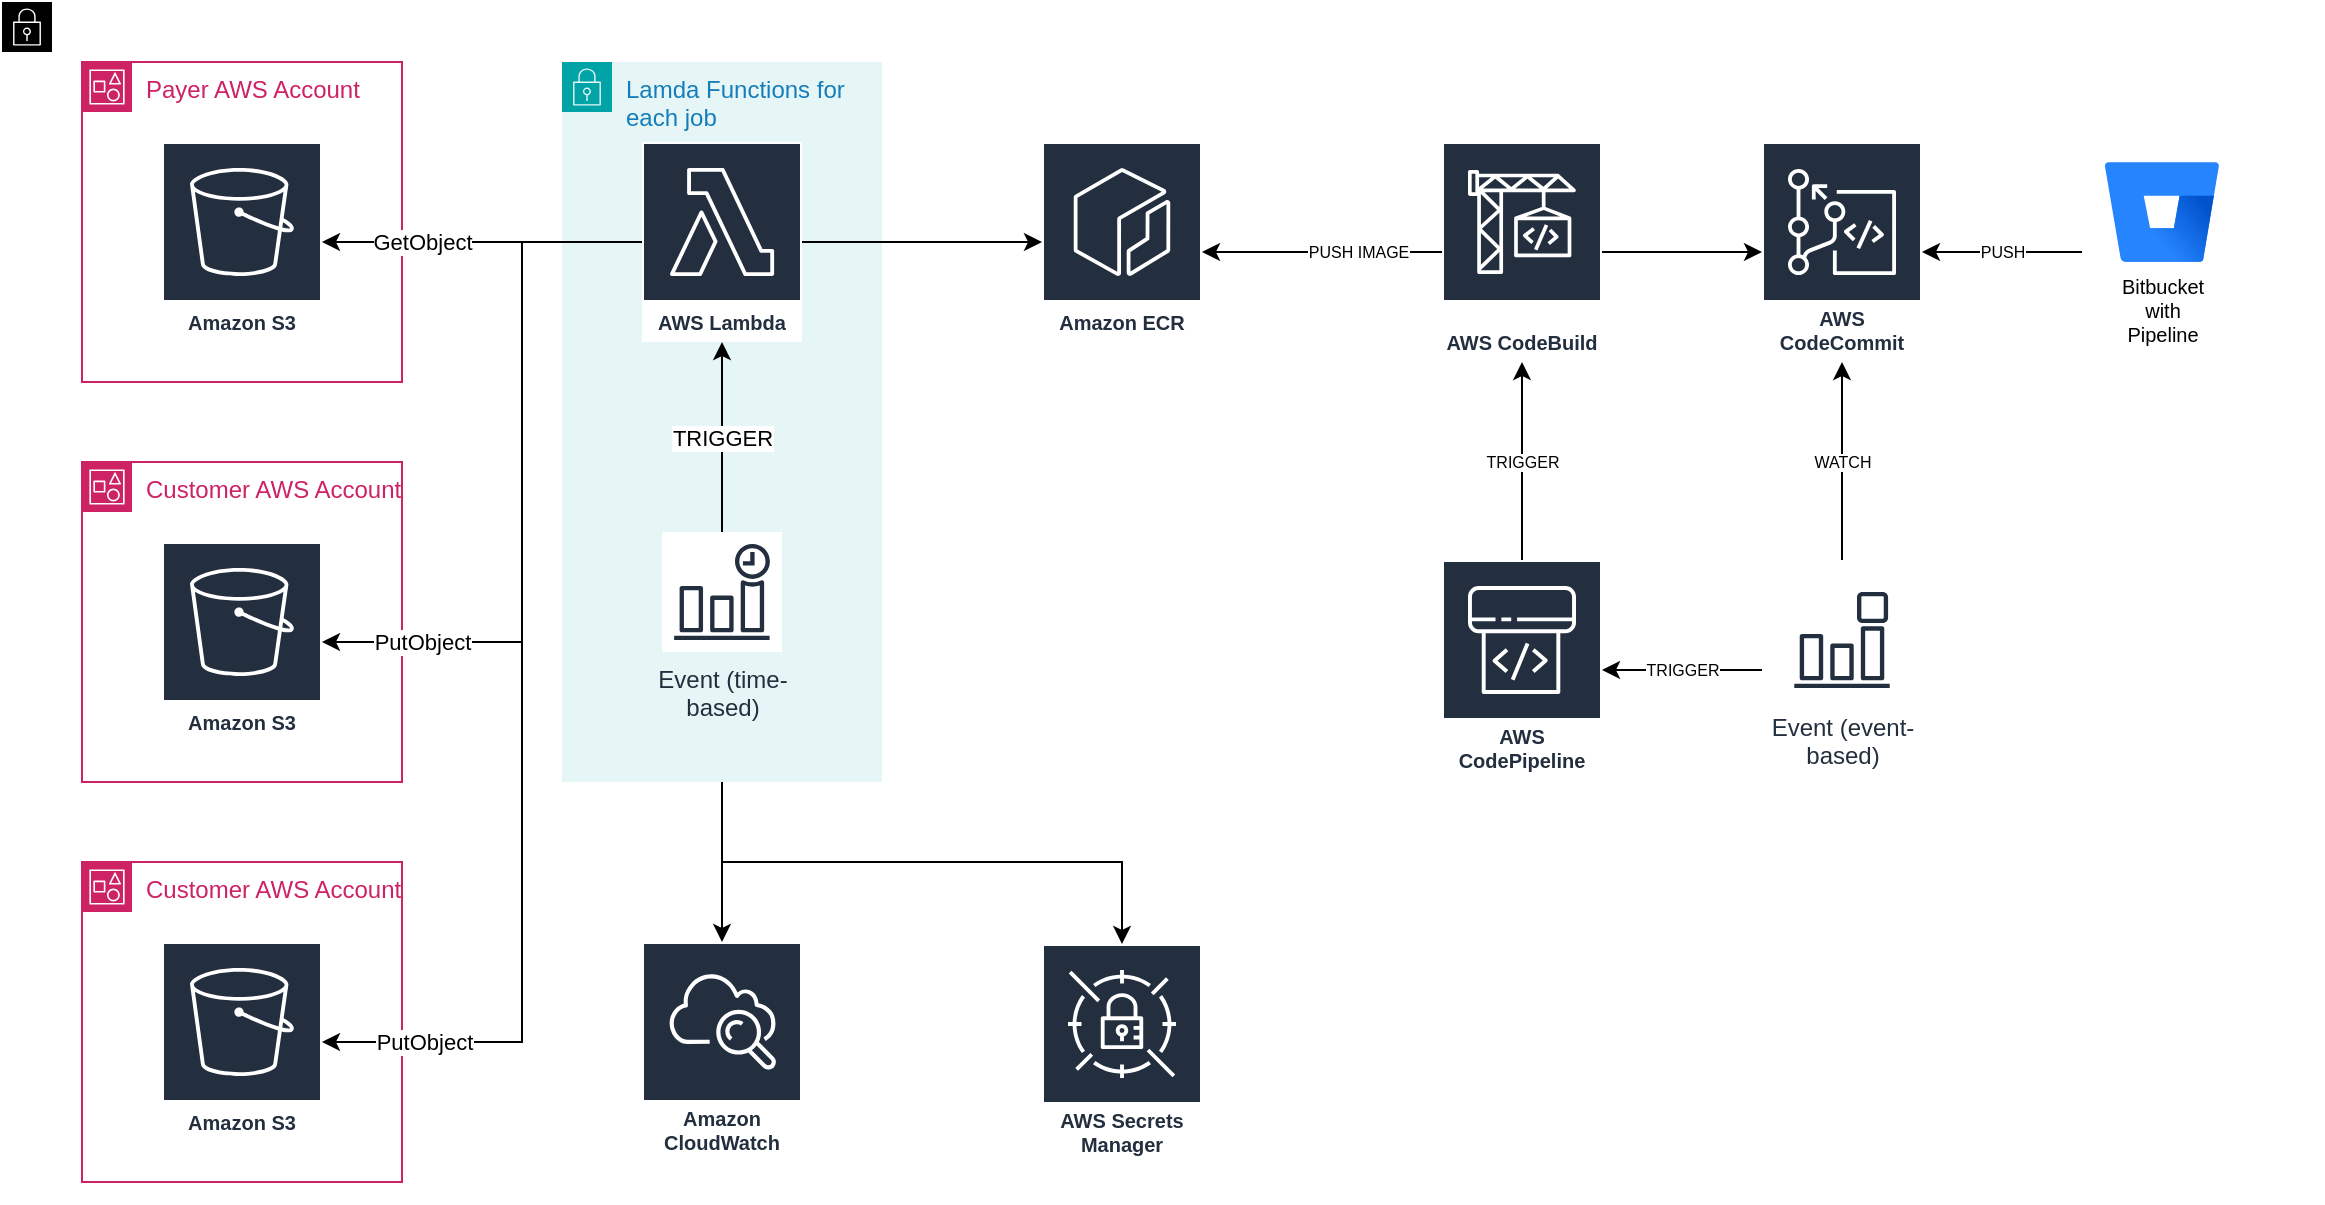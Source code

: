 <mxfile version="26.0.13">
  <diagram name="Sayfa -1" id="T5c-29nnTJdJgavPYzRY">
    <mxGraphModel dx="2574" dy="900" grid="1" gridSize="10" guides="1" tooltips="1" connect="1" arrows="1" fold="1" page="1" pageScale="1" pageWidth="1169" pageHeight="827" math="0" shadow="0">
      <root>
        <mxCell id="0" />
        <mxCell id="1" parent="0" />
        <mxCell id="g16Wq1d4LQn0EkF3N1o3-5" value="&lt;div&gt;&lt;br&gt;&lt;/div&gt;" style="points=[[0,0],[0.25,0],[0.5,0],[0.75,0],[1,0],[1,0.25],[1,0.5],[1,0.75],[1,1],[0.75,1],[0.5,1],[0.25,1],[0,1],[0,0.75],[0,0.5],[0,0.25]];outlineConnect=0;html=1;whiteSpace=wrap;fontSize=12;fontStyle=0;container=1;pointerEvents=0;collapsible=0;recursiveResize=0;shape=mxgraph.aws4.group;grIcon=mxgraph.aws4.group_security_group;grStroke=0;verticalAlign=top;align=left;spacingLeft=30;dashed=0;fillColor=none;" parent="1" vertex="1">
          <mxGeometry x="-1160" y="10" width="1160" height="600" as="geometry" />
        </mxCell>
        <mxCell id="2V_TngJ9tmzImwKuBUhW-25" style="edgeStyle=orthogonalEdgeStyle;rounded=0;orthogonalLoop=1;jettySize=auto;html=1;" edge="1" parent="g16Wq1d4LQn0EkF3N1o3-5" source="2V_TngJ9tmzImwKuBUhW-5" target="crF3Aw2DtqwCxkJPiTV9-27">
          <mxGeometry relative="1" as="geometry" />
        </mxCell>
        <mxCell id="2V_TngJ9tmzImwKuBUhW-26" style="edgeStyle=orthogonalEdgeStyle;rounded=0;orthogonalLoop=1;jettySize=auto;html=1;" edge="1" parent="g16Wq1d4LQn0EkF3N1o3-5" source="2V_TngJ9tmzImwKuBUhW-5" target="2V_TngJ9tmzImwKuBUhW-18">
          <mxGeometry relative="1" as="geometry">
            <Array as="points">
              <mxPoint x="360" y="430" />
              <mxPoint x="560" y="430" />
            </Array>
          </mxGeometry>
        </mxCell>
        <mxCell id="2V_TngJ9tmzImwKuBUhW-5" value="Lamda Functions for each job" style="points=[[0,0],[0.25,0],[0.5,0],[0.75,0],[1,0],[1,0.25],[1,0.5],[1,0.75],[1,1],[0.75,1],[0.5,1],[0.25,1],[0,1],[0,0.75],[0,0.5],[0,0.25]];outlineConnect=0;gradientColor=none;html=1;whiteSpace=wrap;fontSize=12;fontStyle=0;container=1;pointerEvents=0;collapsible=0;recursiveResize=0;shape=mxgraph.aws4.group;grIcon=mxgraph.aws4.group_security_group;grStroke=0;strokeColor=#00A4A6;fillColor=#E6F6F7;verticalAlign=top;align=left;spacingLeft=30;fontColor=#147EBA;dashed=0;" vertex="1" parent="g16Wq1d4LQn0EkF3N1o3-5">
          <mxGeometry x="280" y="30" width="160" height="360" as="geometry" />
        </mxCell>
        <mxCell id="crF3Aw2DtqwCxkJPiTV9-29" value="AWS Lambda" style="sketch=0;outlineConnect=0;fontColor=#232F3E;gradientColor=none;strokeColor=#ffffff;fillColor=#232F3E;dashed=0;verticalLabelPosition=middle;verticalAlign=bottom;align=center;html=1;whiteSpace=wrap;fontSize=10;fontStyle=1;spacing=3;shape=mxgraph.aws4.productIcon;prIcon=mxgraph.aws4.lambda;" parent="2V_TngJ9tmzImwKuBUhW-5" vertex="1">
          <mxGeometry x="40" y="40" width="80" height="100" as="geometry" />
        </mxCell>
        <mxCell id="2V_TngJ9tmzImwKuBUhW-23" value="" style="group" vertex="1" connectable="0" parent="2V_TngJ9tmzImwKuBUhW-5">
          <mxGeometry x="40" y="235" width="80" height="110" as="geometry" />
        </mxCell>
        <mxCell id="2V_TngJ9tmzImwKuBUhW-21" value="Event (time-&#xa;based)" style="sketch=0;outlineConnect=0;fontColor=#232F3E;gradientColor=none;strokeColor=#232F3E;fillColor=#ffffff;dashed=0;verticalLabelPosition=bottom;verticalAlign=top;align=center;html=1;fontSize=12;fontStyle=0;aspect=fixed;shape=mxgraph.aws4.resourceIcon;resIcon=mxgraph.aws4.event_time_based;" vertex="1" parent="2V_TngJ9tmzImwKuBUhW-23">
          <mxGeometry x="10" width="60" height="60" as="geometry" />
        </mxCell>
        <mxCell id="2V_TngJ9tmzImwKuBUhW-22" value="" style="rounded=0;whiteSpace=wrap;html=1;fillColor=none;strokeColor=none;" vertex="1" parent="2V_TngJ9tmzImwKuBUhW-23">
          <mxGeometry width="80" height="110" as="geometry" />
        </mxCell>
        <mxCell id="2V_TngJ9tmzImwKuBUhW-24" value="TRIGGER" style="edgeStyle=orthogonalEdgeStyle;rounded=0;orthogonalLoop=1;jettySize=auto;html=1;" edge="1" parent="2V_TngJ9tmzImwKuBUhW-5" source="2V_TngJ9tmzImwKuBUhW-22" target="crF3Aw2DtqwCxkJPiTV9-29">
          <mxGeometry relative="1" as="geometry" />
        </mxCell>
        <mxCell id="crF3Aw2DtqwCxkJPiTV9-86" value="TRIGGER" style="edgeStyle=orthogonalEdgeStyle;rounded=0;orthogonalLoop=1;jettySize=auto;html=1;fontSize=8;" parent="g16Wq1d4LQn0EkF3N1o3-5" source="crF3Aw2DtqwCxkJPiTV9-12" target="crF3Aw2DtqwCxkJPiTV9-73" edge="1">
          <mxGeometry relative="1" as="geometry" />
        </mxCell>
        <mxCell id="crF3Aw2DtqwCxkJPiTV9-12" value="AWS CodePipeline" style="sketch=0;outlineConnect=0;fontColor=#232F3E;gradientColor=none;strokeColor=#ffffff;fillColor=#232F3E;dashed=0;verticalLabelPosition=middle;verticalAlign=bottom;align=center;html=1;whiteSpace=wrap;fontSize=10;fontStyle=1;spacing=3;shape=mxgraph.aws4.productIcon;prIcon=mxgraph.aws4.codepipeline;" parent="g16Wq1d4LQn0EkF3N1o3-5" vertex="1">
          <mxGeometry x="720" y="279" width="80" height="110" as="geometry" />
        </mxCell>
        <mxCell id="crF3Aw2DtqwCxkJPiTV9-15" value="AWS CodeCommit" style="sketch=0;outlineConnect=0;fontColor=#232F3E;gradientColor=none;strokeColor=#ffffff;fillColor=#232F3E;dashed=0;verticalLabelPosition=middle;verticalAlign=bottom;align=center;html=1;whiteSpace=wrap;fontSize=10;fontStyle=1;spacing=3;shape=mxgraph.aws4.productIcon;prIcon=mxgraph.aws4.codecommit;" parent="g16Wq1d4LQn0EkF3N1o3-5" vertex="1">
          <mxGeometry x="880" y="70" width="80" height="110" as="geometry" />
        </mxCell>
        <mxCell id="crF3Aw2DtqwCxkJPiTV9-42" value="PUSH" style="edgeStyle=orthogonalEdgeStyle;rounded=0;orthogonalLoop=1;jettySize=auto;html=1;fontSize=8;" parent="g16Wq1d4LQn0EkF3N1o3-5" source="crF3Aw2DtqwCxkJPiTV9-39" target="crF3Aw2DtqwCxkJPiTV9-15" edge="1">
          <mxGeometry relative="1" as="geometry">
            <mxPoint as="offset" />
          </mxGeometry>
        </mxCell>
        <mxCell id="crF3Aw2DtqwCxkJPiTV9-47" value="" style="group;fontSize=11;" parent="g16Wq1d4LQn0EkF3N1o3-5" connectable="0" vertex="1">
          <mxGeometry x="1040" y="70" width="80" height="110" as="geometry" />
        </mxCell>
        <mxCell id="crF3Aw2DtqwCxkJPiTV9-39" value="" style="rounded=0;whiteSpace=wrap;html=1;fillColor=none;strokeColor=none;" parent="crF3Aw2DtqwCxkJPiTV9-47" vertex="1">
          <mxGeometry width="80" height="110" as="geometry" />
        </mxCell>
        <mxCell id="crF3Aw2DtqwCxkJPiTV9-26" value="Bitbucket&lt;div&gt;with&lt;/div&gt;&lt;div&gt;Pipeline&lt;/div&gt;" style="image;html=1;image=img/lib/atlassian/Bitbucket_Logo.svg;fontSize=10;" parent="crF3Aw2DtqwCxkJPiTV9-47" vertex="1">
          <mxGeometry x="11.5" y="10" width="57" height="50" as="geometry" />
        </mxCell>
        <mxCell id="crF3Aw2DtqwCxkJPiTV9-48" value="" style="group" parent="g16Wq1d4LQn0EkF3N1o3-5" connectable="0" vertex="1">
          <mxGeometry x="880" y="279" width="80" height="110" as="geometry" />
        </mxCell>
        <mxCell id="crF3Aw2DtqwCxkJPiTV9-28" value="Event (event-&#xa;based)" style="sketch=0;outlineConnect=0;fontColor=#232F3E;gradientColor=none;strokeColor=#232F3E;fillColor=#ffffff;dashed=0;verticalLabelPosition=bottom;verticalAlign=top;align=center;html=1;fontSize=12;fontStyle=0;aspect=fixed;shape=mxgraph.aws4.resourceIcon;resIcon=mxgraph.aws4.event_event_based;" parent="crF3Aw2DtqwCxkJPiTV9-48" vertex="1">
          <mxGeometry x="10" y="10" width="60" height="60" as="geometry" />
        </mxCell>
        <mxCell id="crF3Aw2DtqwCxkJPiTV9-46" value="" style="rounded=0;whiteSpace=wrap;html=1;fillColor=none;strokeColor=none;" parent="crF3Aw2DtqwCxkJPiTV9-48" vertex="1">
          <mxGeometry width="80" height="110" as="geometry" />
        </mxCell>
        <mxCell id="crF3Aw2DtqwCxkJPiTV9-50" value="TRIGGER" style="edgeStyle=orthogonalEdgeStyle;rounded=0;orthogonalLoop=1;jettySize=auto;html=1;fontSize=8;" parent="g16Wq1d4LQn0EkF3N1o3-5" source="crF3Aw2DtqwCxkJPiTV9-46" target="crF3Aw2DtqwCxkJPiTV9-12" edge="1">
          <mxGeometry relative="1" as="geometry" />
        </mxCell>
        <mxCell id="crF3Aw2DtqwCxkJPiTV9-78" value="" style="group" parent="g16Wq1d4LQn0EkF3N1o3-5" connectable="0" vertex="1">
          <mxGeometry x="720" y="70" width="80" height="110" as="geometry" />
        </mxCell>
        <mxCell id="crF3Aw2DtqwCxkJPiTV9-14" value="AWS CodeBuild" style="sketch=0;outlineConnect=0;fontColor=#232F3E;gradientColor=none;strokeColor=#ffffff;fillColor=#232F3E;dashed=0;verticalLabelPosition=middle;verticalAlign=bottom;align=center;html=1;whiteSpace=wrap;fontSize=10;fontStyle=1;spacing=3;shape=mxgraph.aws4.productIcon;prIcon=mxgraph.aws4.codebuild;" parent="crF3Aw2DtqwCxkJPiTV9-78" vertex="1">
          <mxGeometry width="80" height="110" as="geometry" />
        </mxCell>
        <mxCell id="crF3Aw2DtqwCxkJPiTV9-73" value="" style="rounded=0;whiteSpace=wrap;html=1;fillColor=none;strokeColor=none;" parent="crF3Aw2DtqwCxkJPiTV9-78" vertex="1">
          <mxGeometry width="80" height="110" as="geometry" />
        </mxCell>
        <mxCell id="crF3Aw2DtqwCxkJPiTV9-79" style="edgeStyle=orthogonalEdgeStyle;rounded=0;orthogonalLoop=1;jettySize=auto;html=1;" parent="g16Wq1d4LQn0EkF3N1o3-5" source="crF3Aw2DtqwCxkJPiTV9-73" target="crF3Aw2DtqwCxkJPiTV9-15" edge="1">
          <mxGeometry relative="1" as="geometry" />
        </mxCell>
        <mxCell id="crF3Aw2DtqwCxkJPiTV9-81" value="PUSH IMAGE" style="edgeStyle=orthogonalEdgeStyle;rounded=0;orthogonalLoop=1;jettySize=auto;html=1;fontSize=8;" parent="g16Wq1d4LQn0EkF3N1o3-5" source="crF3Aw2DtqwCxkJPiTV9-73" target="crF3Aw2DtqwCxkJPiTV9-76" edge="1">
          <mxGeometry x="-0.289" relative="1" as="geometry">
            <mxPoint as="offset" />
          </mxGeometry>
        </mxCell>
        <mxCell id="crF3Aw2DtqwCxkJPiTV9-88" value="WATCH" style="edgeStyle=orthogonalEdgeStyle;rounded=0;orthogonalLoop=1;jettySize=auto;html=1;fontSize=8;" parent="g16Wq1d4LQn0EkF3N1o3-5" source="crF3Aw2DtqwCxkJPiTV9-46" target="crF3Aw2DtqwCxkJPiTV9-15" edge="1">
          <mxGeometry relative="1" as="geometry">
            <mxPoint as="offset" />
          </mxGeometry>
        </mxCell>
        <mxCell id="2V_TngJ9tmzImwKuBUhW-6" value="Customer AWS Account" style="points=[[0,0],[0.25,0],[0.5,0],[0.75,0],[1,0],[1,0.25],[1,0.5],[1,0.75],[1,1],[0.75,1],[0.5,1],[0.25,1],[0,1],[0,0.75],[0,0.5],[0,0.25]];outlineConnect=0;gradientColor=none;html=1;whiteSpace=wrap;fontSize=12;fontStyle=0;container=1;pointerEvents=0;collapsible=0;recursiveResize=0;shape=mxgraph.aws4.group;grIcon=mxgraph.aws4.group_account;strokeColor=#CD2264;fillColor=none;verticalAlign=top;align=left;spacingLeft=30;fontColor=#CD2264;dashed=0;" vertex="1" parent="g16Wq1d4LQn0EkF3N1o3-5">
          <mxGeometry x="40" y="230" width="160" height="160" as="geometry" />
        </mxCell>
        <mxCell id="2V_TngJ9tmzImwKuBUhW-7" value="Amazon S3" style="sketch=0;outlineConnect=0;fontColor=#232F3E;gradientColor=none;strokeColor=#ffffff;fillColor=#232F3E;dashed=0;verticalLabelPosition=middle;verticalAlign=bottom;align=center;html=1;whiteSpace=wrap;fontSize=10;fontStyle=1;spacing=3;shape=mxgraph.aws4.productIcon;prIcon=mxgraph.aws4.s3;" vertex="1" parent="2V_TngJ9tmzImwKuBUhW-6">
          <mxGeometry x="40" y="40" width="80" height="100" as="geometry" />
        </mxCell>
        <mxCell id="2V_TngJ9tmzImwKuBUhW-8" value="Customer AWS Account" style="points=[[0,0],[0.25,0],[0.5,0],[0.75,0],[1,0],[1,0.25],[1,0.5],[1,0.75],[1,1],[0.75,1],[0.5,1],[0.25,1],[0,1],[0,0.75],[0,0.5],[0,0.25]];outlineConnect=0;gradientColor=none;html=1;whiteSpace=wrap;fontSize=12;fontStyle=0;container=1;pointerEvents=0;collapsible=0;recursiveResize=0;shape=mxgraph.aws4.group;grIcon=mxgraph.aws4.group_account;strokeColor=#CD2264;fillColor=none;verticalAlign=top;align=left;spacingLeft=30;fontColor=#CD2264;dashed=0;" vertex="1" parent="g16Wq1d4LQn0EkF3N1o3-5">
          <mxGeometry x="40" y="430" width="160" height="160" as="geometry" />
        </mxCell>
        <mxCell id="2V_TngJ9tmzImwKuBUhW-9" value="Amazon S3" style="sketch=0;outlineConnect=0;fontColor=#232F3E;gradientColor=none;strokeColor=#ffffff;fillColor=#232F3E;dashed=0;verticalLabelPosition=middle;verticalAlign=bottom;align=center;html=1;whiteSpace=wrap;fontSize=10;fontStyle=1;spacing=3;shape=mxgraph.aws4.productIcon;prIcon=mxgraph.aws4.s3;" vertex="1" parent="2V_TngJ9tmzImwKuBUhW-8">
          <mxGeometry x="40" y="40" width="80" height="100" as="geometry" />
        </mxCell>
        <mxCell id="2V_TngJ9tmzImwKuBUhW-10" value="Payer AWS Account" style="points=[[0,0],[0.25,0],[0.5,0],[0.75,0],[1,0],[1,0.25],[1,0.5],[1,0.75],[1,1],[0.75,1],[0.5,1],[0.25,1],[0,1],[0,0.75],[0,0.5],[0,0.25]];outlineConnect=0;gradientColor=none;html=1;whiteSpace=wrap;fontSize=12;fontStyle=0;container=1;pointerEvents=0;collapsible=0;recursiveResize=0;shape=mxgraph.aws4.group;grIcon=mxgraph.aws4.group_account;strokeColor=#CD2264;fillColor=none;verticalAlign=top;align=left;spacingLeft=30;fontColor=#CD2264;dashed=0;" vertex="1" parent="g16Wq1d4LQn0EkF3N1o3-5">
          <mxGeometry x="40" y="30" width="160" height="160" as="geometry" />
        </mxCell>
        <mxCell id="2V_TngJ9tmzImwKuBUhW-11" value="Amazon S3" style="sketch=0;outlineConnect=0;fontColor=#232F3E;gradientColor=none;strokeColor=#ffffff;fillColor=#232F3E;dashed=0;verticalLabelPosition=middle;verticalAlign=bottom;align=center;html=1;whiteSpace=wrap;fontSize=10;fontStyle=1;spacing=3;shape=mxgraph.aws4.productIcon;prIcon=mxgraph.aws4.s3;" vertex="1" parent="2V_TngJ9tmzImwKuBUhW-10">
          <mxGeometry x="40" y="40" width="80" height="100" as="geometry" />
        </mxCell>
        <mxCell id="2V_TngJ9tmzImwKuBUhW-15" style="edgeStyle=orthogonalEdgeStyle;rounded=0;orthogonalLoop=1;jettySize=auto;html=1;" edge="1" parent="g16Wq1d4LQn0EkF3N1o3-5" source="crF3Aw2DtqwCxkJPiTV9-29" target="2V_TngJ9tmzImwKuBUhW-11">
          <mxGeometry relative="1" as="geometry" />
        </mxCell>
        <mxCell id="2V_TngJ9tmzImwKuBUhW-27" value="GetObject" style="edgeLabel;html=1;align=center;verticalAlign=middle;resizable=0;points=[];" vertex="1" connectable="0" parent="2V_TngJ9tmzImwKuBUhW-15">
          <mxGeometry x="0.234" y="-2" relative="1" as="geometry">
            <mxPoint x="-12" y="2" as="offset" />
          </mxGeometry>
        </mxCell>
        <mxCell id="2V_TngJ9tmzImwKuBUhW-16" style="edgeStyle=orthogonalEdgeStyle;rounded=0;orthogonalLoop=1;jettySize=auto;html=1;" edge="1" parent="g16Wq1d4LQn0EkF3N1o3-5" source="crF3Aw2DtqwCxkJPiTV9-29" target="2V_TngJ9tmzImwKuBUhW-7">
          <mxGeometry relative="1" as="geometry">
            <Array as="points">
              <mxPoint x="260" y="120" />
              <mxPoint x="260" y="320" />
            </Array>
          </mxGeometry>
        </mxCell>
        <mxCell id="2V_TngJ9tmzImwKuBUhW-28" value="PutObject" style="edgeLabel;html=1;align=center;verticalAlign=middle;resizable=0;points=[];" vertex="1" connectable="0" parent="2V_TngJ9tmzImwKuBUhW-16">
          <mxGeometry x="0.705" y="-2" relative="1" as="geometry">
            <mxPoint x="-3" y="2" as="offset" />
          </mxGeometry>
        </mxCell>
        <mxCell id="2V_TngJ9tmzImwKuBUhW-17" style="edgeStyle=orthogonalEdgeStyle;rounded=0;orthogonalLoop=1;jettySize=auto;html=1;" edge="1" parent="g16Wq1d4LQn0EkF3N1o3-5" source="crF3Aw2DtqwCxkJPiTV9-29" target="2V_TngJ9tmzImwKuBUhW-9">
          <mxGeometry relative="1" as="geometry">
            <Array as="points">
              <mxPoint x="260" y="120" />
              <mxPoint x="260" y="520" />
            </Array>
          </mxGeometry>
        </mxCell>
        <mxCell id="2V_TngJ9tmzImwKuBUhW-29" value="PutObject" style="edgeLabel;html=1;align=center;verticalAlign=middle;resizable=0;points=[];" vertex="1" connectable="0" parent="2V_TngJ9tmzImwKuBUhW-17">
          <mxGeometry x="0.819" y="4" relative="1" as="geometry">
            <mxPoint y="-4" as="offset" />
          </mxGeometry>
        </mxCell>
        <mxCell id="crF3Aw2DtqwCxkJPiTV9-27" value="Amazon CloudWatch" style="sketch=0;outlineConnect=0;fontColor=#232F3E;gradientColor=none;strokeColor=#ffffff;fillColor=#232F3E;dashed=0;verticalLabelPosition=middle;verticalAlign=bottom;align=center;html=1;whiteSpace=wrap;fontSize=10;fontStyle=1;spacing=3;shape=mxgraph.aws4.productIcon;prIcon=mxgraph.aws4.cloudwatch;" parent="g16Wq1d4LQn0EkF3N1o3-5" vertex="1">
          <mxGeometry x="320" y="470" width="80" height="110" as="geometry" />
        </mxCell>
        <mxCell id="crF3Aw2DtqwCxkJPiTV9-77" value="" style="group" parent="g16Wq1d4LQn0EkF3N1o3-5" connectable="0" vertex="1">
          <mxGeometry x="520" y="70" width="80" height="110" as="geometry" />
        </mxCell>
        <mxCell id="crF3Aw2DtqwCxkJPiTV9-76" value="" style="rounded=0;whiteSpace=wrap;html=1;fillColor=none;strokeColor=none;" parent="crF3Aw2DtqwCxkJPiTV9-77" vertex="1">
          <mxGeometry width="80" height="110" as="geometry" />
        </mxCell>
        <mxCell id="crF3Aw2DtqwCxkJPiTV9-60" value="Amazon ECR" style="sketch=0;outlineConnect=0;fontColor=#232F3E;gradientColor=none;strokeColor=#ffffff;fillColor=#232F3E;dashed=0;verticalLabelPosition=middle;verticalAlign=bottom;align=center;html=1;whiteSpace=wrap;fontSize=10;fontStyle=1;spacing=3;shape=mxgraph.aws4.productIcon;prIcon=mxgraph.aws4.ecr;" parent="crF3Aw2DtqwCxkJPiTV9-77" vertex="1">
          <mxGeometry width="80" height="100" as="geometry" />
        </mxCell>
        <mxCell id="2V_TngJ9tmzImwKuBUhW-4" style="edgeStyle=orthogonalEdgeStyle;rounded=0;orthogonalLoop=1;jettySize=auto;html=1;" edge="1" parent="g16Wq1d4LQn0EkF3N1o3-5" source="crF3Aw2DtqwCxkJPiTV9-29" target="crF3Aw2DtqwCxkJPiTV9-60">
          <mxGeometry relative="1" as="geometry" />
        </mxCell>
        <mxCell id="2V_TngJ9tmzImwKuBUhW-18" value="AWS Secrets Manager" style="sketch=0;outlineConnect=0;fontColor=#232F3E;gradientColor=none;strokeColor=#ffffff;fillColor=#232F3E;dashed=0;verticalLabelPosition=middle;verticalAlign=bottom;align=center;html=1;whiteSpace=wrap;fontSize=10;fontStyle=1;spacing=3;shape=mxgraph.aws4.productIcon;prIcon=mxgraph.aws4.secrets_manager;" vertex="1" parent="g16Wq1d4LQn0EkF3N1o3-5">
          <mxGeometry x="520" y="471" width="80" height="110" as="geometry" />
        </mxCell>
      </root>
    </mxGraphModel>
  </diagram>
</mxfile>
